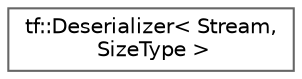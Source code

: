 digraph "类继承关系图"
{
 // LATEX_PDF_SIZE
  bgcolor="transparent";
  edge [fontname=Helvetica,fontsize=10,labelfontname=Helvetica,labelfontsize=10];
  node [fontname=Helvetica,fontsize=10,shape=box,height=0.2,width=0.4];
  rankdir="LR";
  Node0 [id="Node000000",label="tf::Deserializer\< Stream,\l SizeType \>",height=0.2,width=0.4,color="grey40", fillcolor="white", style="filled",URL="$classtf_1_1_deserializer.html",tooltip=" "];
}
